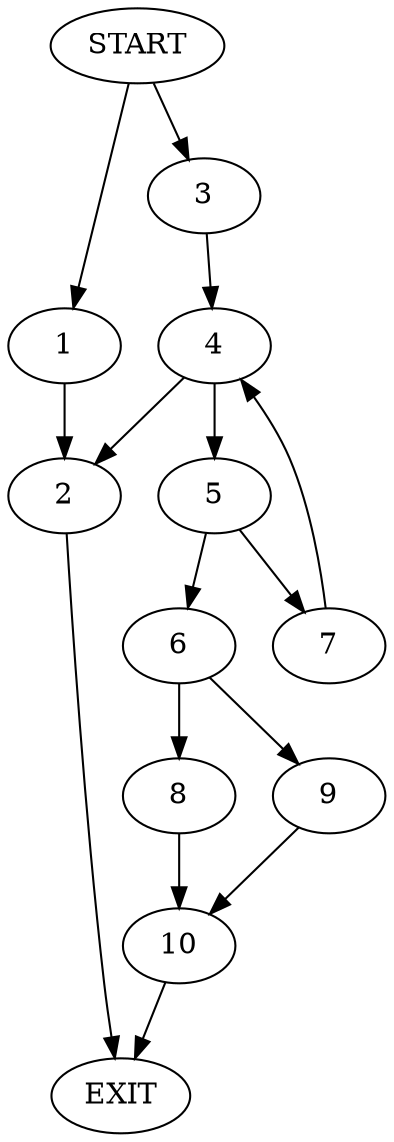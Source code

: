 digraph {
0 [label="START"]
11 [label="EXIT"]
0 -> 1
1 -> 2
2 -> 11
0 -> 3
3 -> 4
4 -> 5
4 -> 2
5 -> 6
5 -> 7
6 -> 8
6 -> 9
7 -> 4
8 -> 10
9 -> 10
10 -> 11
}
